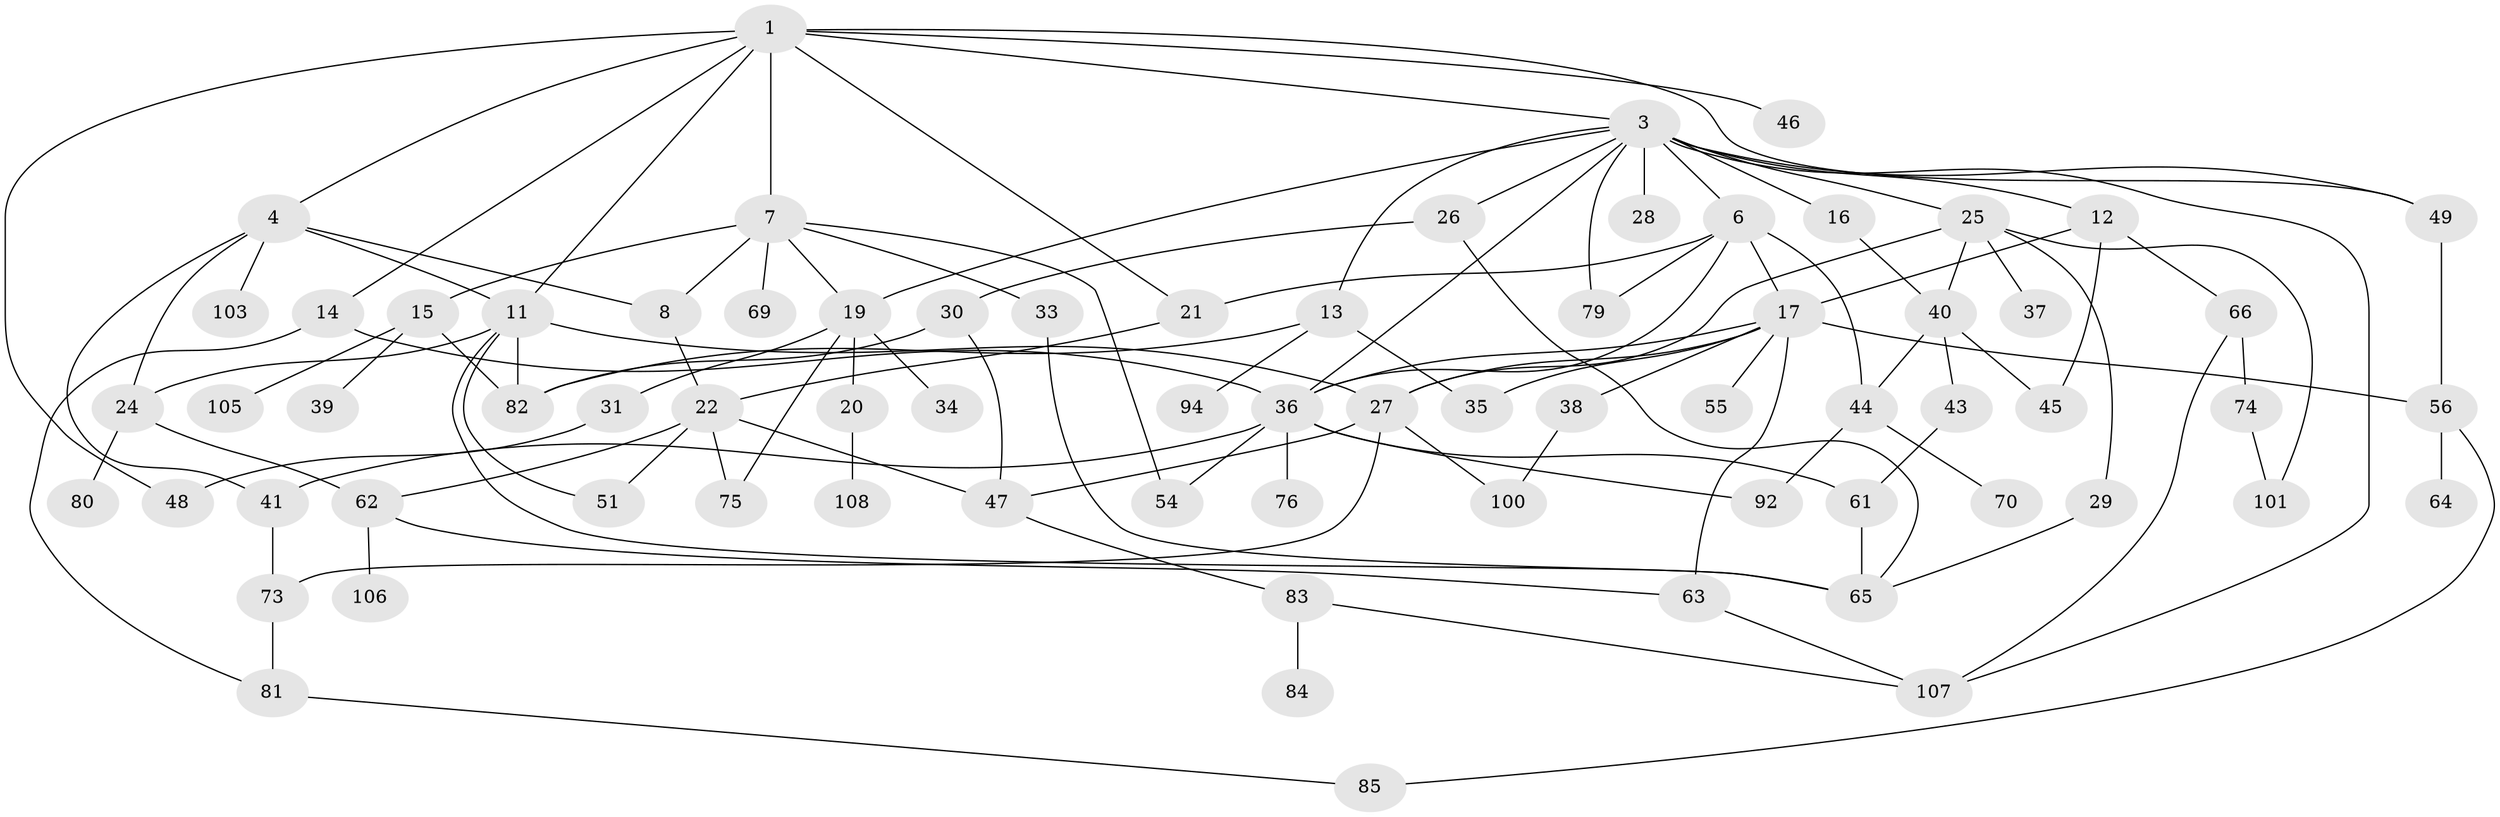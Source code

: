 // original degree distribution, {4: 0.08108108108108109, 7: 0.018018018018018018, 6: 0.05405405405405406, 9: 0.018018018018018018, 5: 0.05405405405405406, 2: 0.25225225225225223, 3: 0.2972972972972973, 1: 0.22522522522522523}
// Generated by graph-tools (version 1.1) at 2025/41/03/06/25 10:41:28]
// undirected, 73 vertices, 117 edges
graph export_dot {
graph [start="1"]
  node [color=gray90,style=filled];
  1 [super="+2"];
  3 [super="+5"];
  4;
  6 [super="+9"];
  7 [super="+23"];
  8 [super="+10"];
  11 [super="+59"];
  12 [super="+18"];
  13;
  14 [super="+52"];
  15;
  16;
  17 [super="+99"];
  19 [super="+32"];
  20 [super="+110"];
  21 [super="+53"];
  22;
  24 [super="+57"];
  25 [super="+58"];
  26;
  27 [super="+72"];
  28;
  29 [super="+86"];
  30 [super="+87"];
  31;
  33;
  34;
  35 [super="+60"];
  36 [super="+50"];
  37;
  38;
  39;
  40 [super="+93"];
  41 [super="+42"];
  43;
  44 [super="+95"];
  45 [super="+90"];
  46;
  47 [super="+67"];
  48 [super="+97"];
  49;
  51;
  54 [super="+98"];
  55;
  56 [super="+104"];
  61 [super="+111"];
  62 [super="+68"];
  63 [super="+77"];
  64;
  65 [super="+71"];
  66;
  69;
  70;
  73 [super="+88"];
  74 [super="+91"];
  75 [super="+78"];
  76;
  79;
  80;
  81;
  82 [super="+89"];
  83;
  84;
  85 [super="+96"];
  92;
  94;
  100;
  101 [super="+102"];
  103;
  105;
  106;
  107 [super="+109"];
  108;
  1 -- 21;
  1 -- 49;
  1 -- 11;
  1 -- 3;
  1 -- 4;
  1 -- 14;
  1 -- 7;
  1 -- 46;
  1 -- 48;
  3 -- 12;
  3 -- 13;
  3 -- 19;
  3 -- 25;
  3 -- 49;
  3 -- 36;
  3 -- 6 [weight=2];
  3 -- 107;
  3 -- 79;
  3 -- 16;
  3 -- 26;
  3 -- 28;
  4 -- 11;
  4 -- 24;
  4 -- 41;
  4 -- 103;
  4 -- 8;
  6 -- 44;
  6 -- 79;
  6 -- 17;
  6 -- 36;
  6 -- 21;
  7 -- 8;
  7 -- 15;
  7 -- 33;
  7 -- 69;
  7 -- 54;
  7 -- 19;
  8 -- 22;
  11 -- 27;
  11 -- 65;
  11 -- 24;
  11 -- 51;
  11 -- 82;
  12 -- 17;
  12 -- 66;
  12 -- 45;
  13 -- 94;
  13 -- 82;
  13 -- 35;
  14 -- 36;
  14 -- 81;
  15 -- 39;
  15 -- 82;
  15 -- 105;
  16 -- 40;
  17 -- 35;
  17 -- 38;
  17 -- 55;
  17 -- 56;
  17 -- 63 [weight=2];
  17 -- 27;
  17 -- 36;
  19 -- 20;
  19 -- 31;
  19 -- 34;
  19 -- 75;
  20 -- 108;
  21 -- 22;
  22 -- 51;
  22 -- 47;
  22 -- 75;
  22 -- 62;
  24 -- 62;
  24 -- 80;
  25 -- 29;
  25 -- 37;
  25 -- 40;
  25 -- 27;
  25 -- 101;
  26 -- 30;
  26 -- 65;
  27 -- 100;
  27 -- 47;
  27 -- 73;
  29 -- 65;
  30 -- 47;
  30 -- 82;
  31 -- 48;
  33 -- 65;
  36 -- 76;
  36 -- 92;
  36 -- 61;
  36 -- 54;
  36 -- 41;
  38 -- 100;
  40 -- 43;
  40 -- 44;
  40 -- 45;
  41 -- 73;
  43 -- 61;
  44 -- 70;
  44 -- 92;
  47 -- 83;
  49 -- 56;
  56 -- 64;
  56 -- 85;
  61 -- 65;
  62 -- 106;
  62 -- 63;
  63 -- 107;
  66 -- 74;
  66 -- 107;
  73 -- 81;
  74 -- 101;
  81 -- 85;
  83 -- 84;
  83 -- 107;
}
